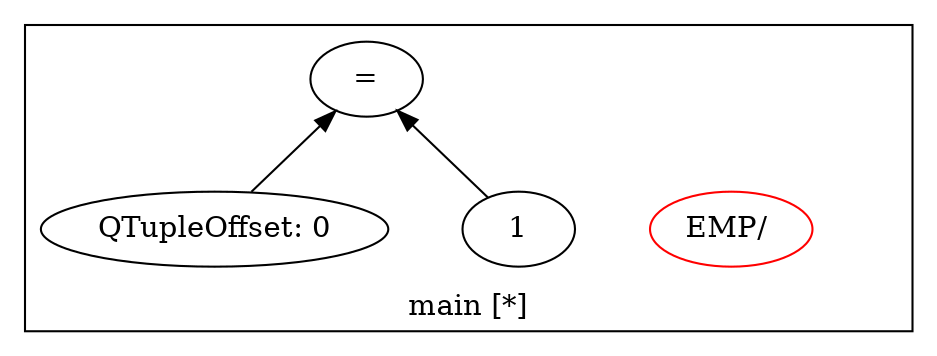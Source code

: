 digraph example1 {
    rankdir=BT;
    nodesep=0.5;
    ordering="in";
  subgraph cluster_main {
    label = "main [*]";
    "main_pt"[shape=point, color=white];
    "QUN_0"[label="EMP/ ", color=red]
    exprnodeNodeId4v1[label="="];
    exprnodeNodeId2v1 -> exprnodeNodeId4v1;
    exprnodeNodeId2v1[label="QTupleOffset: 0"];
    exprnodeNodeId3v1 -> exprnodeNodeId4v1;
    exprnodeNodeId3v1[label="1"];
}
}
